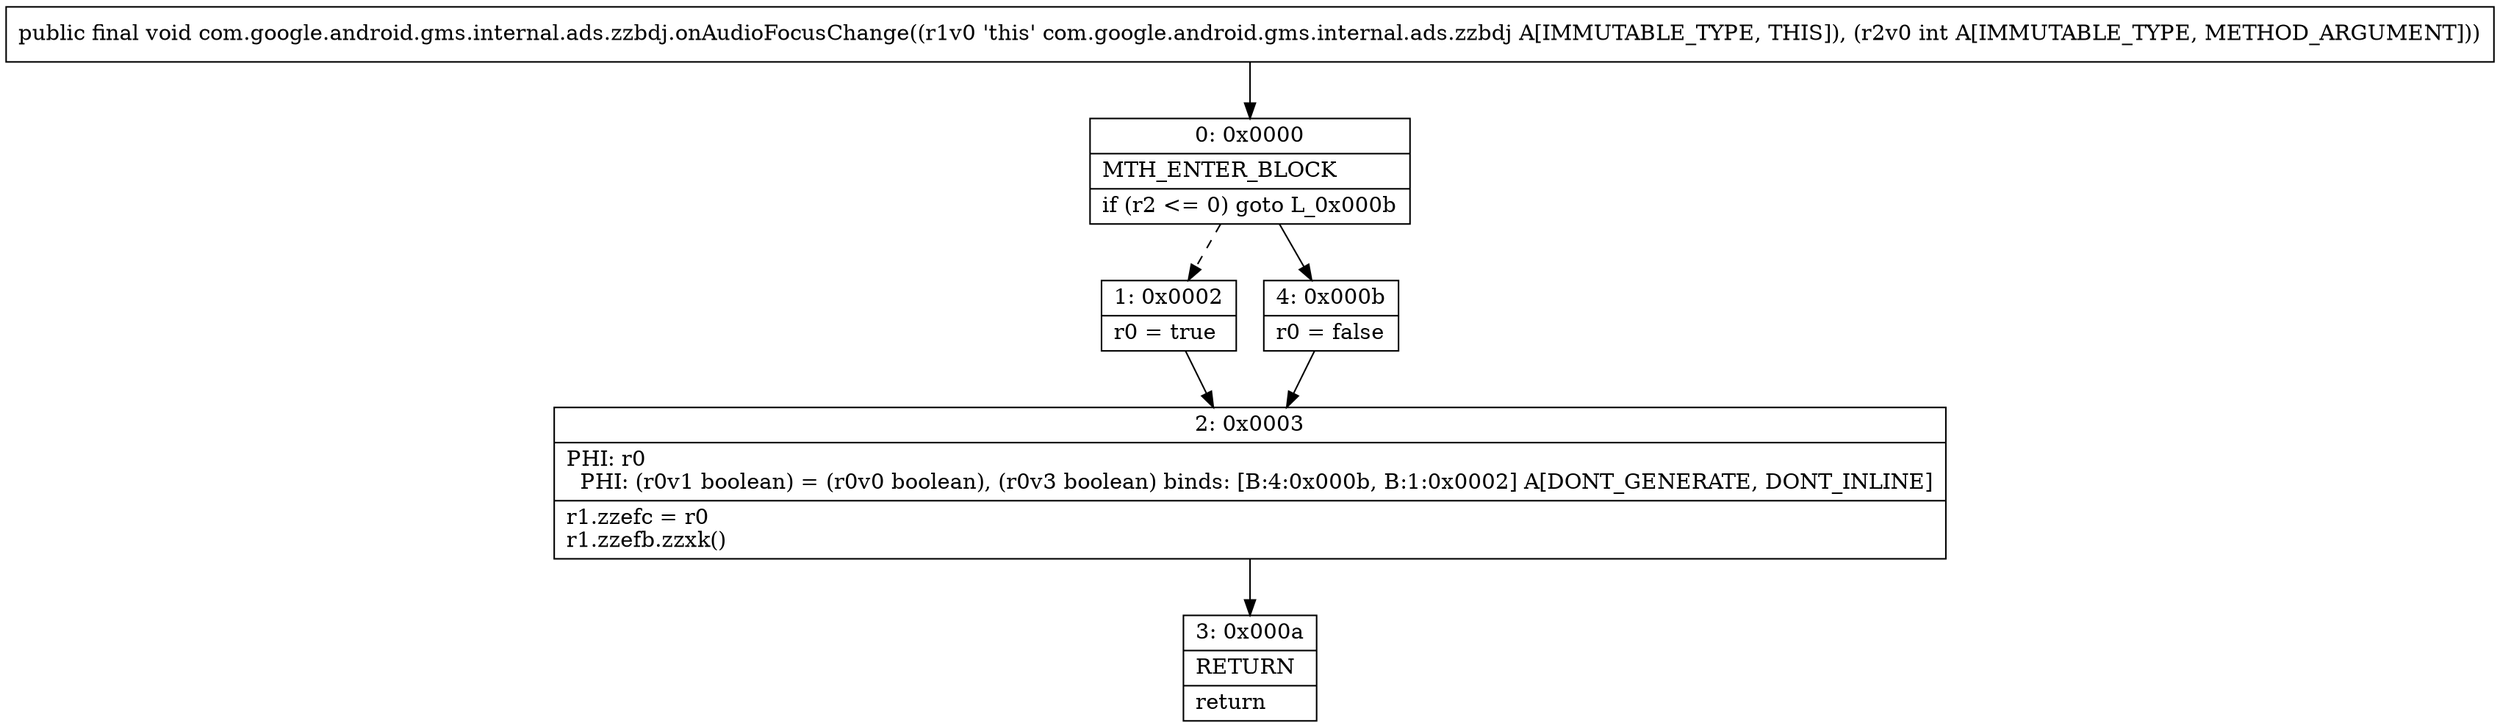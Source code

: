 digraph "CFG forcom.google.android.gms.internal.ads.zzbdj.onAudioFocusChange(I)V" {
Node_0 [shape=record,label="{0\:\ 0x0000|MTH_ENTER_BLOCK\l|if (r2 \<= 0) goto L_0x000b\l}"];
Node_1 [shape=record,label="{1\:\ 0x0002|r0 = true\l}"];
Node_2 [shape=record,label="{2\:\ 0x0003|PHI: r0 \l  PHI: (r0v1 boolean) = (r0v0 boolean), (r0v3 boolean) binds: [B:4:0x000b, B:1:0x0002] A[DONT_GENERATE, DONT_INLINE]\l|r1.zzefc = r0\lr1.zzefb.zzxk()\l}"];
Node_3 [shape=record,label="{3\:\ 0x000a|RETURN\l|return\l}"];
Node_4 [shape=record,label="{4\:\ 0x000b|r0 = false\l}"];
MethodNode[shape=record,label="{public final void com.google.android.gms.internal.ads.zzbdj.onAudioFocusChange((r1v0 'this' com.google.android.gms.internal.ads.zzbdj A[IMMUTABLE_TYPE, THIS]), (r2v0 int A[IMMUTABLE_TYPE, METHOD_ARGUMENT])) }"];
MethodNode -> Node_0;
Node_0 -> Node_1[style=dashed];
Node_0 -> Node_4;
Node_1 -> Node_2;
Node_2 -> Node_3;
Node_4 -> Node_2;
}

